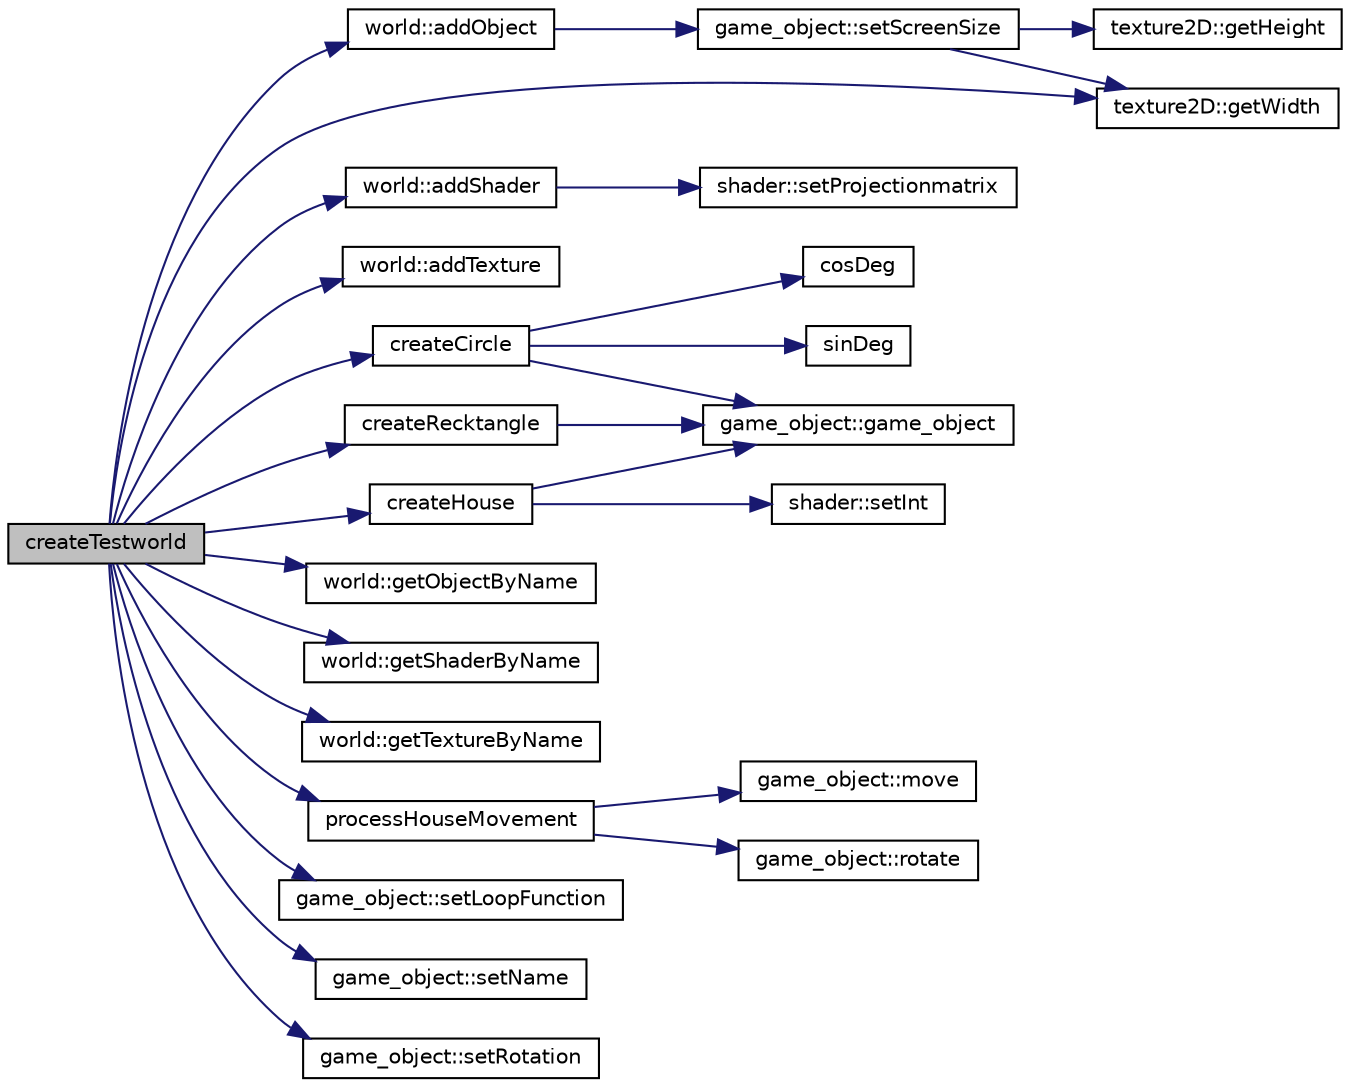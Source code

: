 digraph "createTestworld"
{
  edge [fontname="Helvetica",fontsize="10",labelfontname="Helvetica",labelfontsize="10"];
  node [fontname="Helvetica",fontsize="10",shape=record];
  rankdir="LR";
  Node0 [label="createTestworld",height=0.2,width=0.4,color="black", fillcolor="grey75", style="filled", fontcolor="black"];
  Node0 -> Node1 [color="midnightblue",fontsize="10",style="solid",fontname="Helvetica"];
  Node1 [label="world::addObject",height=0.2,width=0.4,color="black", fillcolor="white", style="filled",URL="$classworld.html#a2195eb8a4f160b3906c1bd7d8607547d",tooltip="The addObject function will add an object to the world. "];
  Node1 -> Node2 [color="midnightblue",fontsize="10",style="solid",fontname="Helvetica"];
  Node2 [label="game_object::setScreenSize",height=0.2,width=0.4,color="black", fillcolor="white", style="filled",URL="$classgame__object.html#a66cd18cc3e5ffb6c68af4437b6f9a89d",tooltip="Sets the screen size to let the object scale the texture correctly. "];
  Node2 -> Node3 [color="midnightblue",fontsize="10",style="solid",fontname="Helvetica"];
  Node3 [label="texture2D::getWidth",height=0.2,width=0.4,color="black", fillcolor="white", style="filled",URL="$classtexture2_d.html#acb3f2be669d39bdf5a679096c7ca6a78",tooltip="This function retruns the width of the texture. "];
  Node2 -> Node4 [color="midnightblue",fontsize="10",style="solid",fontname="Helvetica"];
  Node4 [label="texture2D::getHeight",height=0.2,width=0.4,color="black", fillcolor="white", style="filled",URL="$classtexture2_d.html#a0afabeffe5265277d117fa722d44d2cb",tooltip="This function retruns the height of the texture. "];
  Node0 -> Node5 [color="midnightblue",fontsize="10",style="solid",fontname="Helvetica"];
  Node5 [label="world::addShader",height=0.2,width=0.4,color="black", fillcolor="white", style="filled",URL="$classworld.html#a2f20d75856e6d0466c9cea429f67ddd0",tooltip="The addShader function will add a shader to the world. "];
  Node5 -> Node6 [color="midnightblue",fontsize="10",style="solid",fontname="Helvetica"];
  Node6 [label="shader::setProjectionmatrix",height=0.2,width=0.4,color="black", fillcolor="white", style="filled",URL="$classshader.html#a21dbee719d948037b97cf5f0a4f9964f",tooltip="This function sets the projection matrix of the shader to the given matrix. "];
  Node0 -> Node7 [color="midnightblue",fontsize="10",style="solid",fontname="Helvetica"];
  Node7 [label="world::addTexture",height=0.2,width=0.4,color="black", fillcolor="white", style="filled",URL="$classworld.html#a02f10be898f85aac50aca9a9901494a3",tooltip="The addTexture function will add a texture to the world. "];
  Node0 -> Node8 [color="midnightblue",fontsize="10",style="solid",fontname="Helvetica"];
  Node8 [label="createCircle",height=0.2,width=0.4,color="black", fillcolor="white", style="filled",URL="$game__object_8cpp.html#acffd79905408b72173decb4743360c09",tooltip="Create a Circle object. "];
  Node8 -> Node9 [color="midnightblue",fontsize="10",style="solid",fontname="Helvetica"];
  Node9 [label="cosDeg",height=0.2,width=0.4,color="black", fillcolor="white", style="filled",URL="$math_8cpp.html#ab835f10bb71611820a841ac59bb70cbc",tooltip="This function calculates a cosine with an angle in degrees. "];
  Node8 -> Node10 [color="midnightblue",fontsize="10",style="solid",fontname="Helvetica"];
  Node10 [label="sinDeg",height=0.2,width=0.4,color="black", fillcolor="white", style="filled",URL="$math_8cpp.html#ad13ed0f481aee3f3057a8b86fe05c8e6",tooltip="This function calculates a sine with an angle in degrees. "];
  Node8 -> Node11 [color="midnightblue",fontsize="10",style="solid",fontname="Helvetica"];
  Node11 [label="game_object::game_object",height=0.2,width=0.4,color="black", fillcolor="white", style="filled",URL="$classgame__object.html#a58895a96a0691163676878a26f8dfd8e",tooltip="Construct a new game object object. "];
  Node0 -> Node12 [color="midnightblue",fontsize="10",style="solid",fontname="Helvetica"];
  Node12 [label="createHouse",height=0.2,width=0.4,color="black", fillcolor="white", style="filled",URL="$game__object_8cpp.html#a7d5bbbe7951a1af8ad62b544337907ea",tooltip="Create a House object. "];
  Node12 -> Node13 [color="midnightblue",fontsize="10",style="solid",fontname="Helvetica"];
  Node13 [label="shader::setInt",height=0.2,width=0.4,color="black", fillcolor="white", style="filled",URL="$classshader.html#a96125bbfeca28ec5fe01217a8249044c",tooltip="The setInt functions set a uniform vector of the shader to given values. "];
  Node12 -> Node11 [color="midnightblue",fontsize="10",style="solid",fontname="Helvetica"];
  Node0 -> Node14 [color="midnightblue",fontsize="10",style="solid",fontname="Helvetica"];
  Node14 [label="createRecktangle",height=0.2,width=0.4,color="black", fillcolor="white", style="filled",URL="$game__object_8cpp.html#af2c710095598ad3fe70484f16f7d70bc",tooltip="Create a rectangular object. "];
  Node14 -> Node11 [color="midnightblue",fontsize="10",style="solid",fontname="Helvetica"];
  Node0 -> Node15 [color="midnightblue",fontsize="10",style="solid",fontname="Helvetica"];
  Node15 [label="world::getObjectByName",height=0.2,width=0.4,color="black", fillcolor="white", style="filled",URL="$classworld.html#a36b1dc63d7823419c9611712c36344cf",tooltip="This function returns a pointer to the first object with the given name. "];
  Node0 -> Node16 [color="midnightblue",fontsize="10",style="solid",fontname="Helvetica"];
  Node16 [label="world::getShaderByName",height=0.2,width=0.4,color="black", fillcolor="white", style="filled",URL="$classworld.html#a6828c3950208c8ae91dfbabb20ed792f",tooltip="This function returns a pointer to the first shader with the given name. "];
  Node0 -> Node17 [color="midnightblue",fontsize="10",style="solid",fontname="Helvetica"];
  Node17 [label="world::getTextureByName",height=0.2,width=0.4,color="black", fillcolor="white", style="filled",URL="$classworld.html#a069f21a4a68de2c8e9ce4758e984e2f7",tooltip="This function returns a pointer to the first texture with the given name. "];
  Node0 -> Node3 [color="midnightblue",fontsize="10",style="solid",fontname="Helvetica"];
  Node0 -> Node18 [color="midnightblue",fontsize="10",style="solid",fontname="Helvetica"];
  Node18 [label="processHouseMovement",height=0.2,width=0.4,color="black", fillcolor="white", style="filled",URL="$game_8cpp.html#a3042d3300c8ffe29e3c08604567ecf28"];
  Node18 -> Node19 [color="midnightblue",fontsize="10",style="solid",fontname="Helvetica"];
  Node19 [label="game_object::move",height=0.2,width=0.4,color="black", fillcolor="white", style="filled",URL="$classgame__object.html#ab7809a878f1503a315bcd4a82c907254",tooltip="moves the object by the specified amount "];
  Node18 -> Node20 [color="midnightblue",fontsize="10",style="solid",fontname="Helvetica"];
  Node20 [label="game_object::rotate",height=0.2,width=0.4,color="black", fillcolor="white", style="filled",URL="$classgame__object.html#a0cc8d2eb8e77399cfb33ac1f3c4d65c8",tooltip="Rotates the object by the specified amount in degrees counterclockwise. "];
  Node0 -> Node21 [color="midnightblue",fontsize="10",style="solid",fontname="Helvetica"];
  Node21 [label="game_object::setLoopFunction",height=0.2,width=0.4,color="black", fillcolor="white", style="filled",URL="$classgame__object.html#a9c3d5c1f36131a62f1f47f758e366d58",tooltip="This function sets the loop function to the given function. "];
  Node0 -> Node22 [color="midnightblue",fontsize="10",style="solid",fontname="Helvetica"];
  Node22 [label="game_object::setName",height=0.2,width=0.4,color="black", fillcolor="white", style="filled",URL="$classgame__object.html#aac12a73f0b9fd6d8fca8a10912e5a7d0",tooltip="This function sets the name of the game_object to the given string. "];
  Node0 -> Node23 [color="midnightblue",fontsize="10",style="solid",fontname="Helvetica"];
  Node23 [label="game_object::setRotation",height=0.2,width=0.4,color="black", fillcolor="white", style="filled",URL="$classgame__object.html#a31176a3880e578c938dca11a512f725f",tooltip="sets the objects rotation by the specified amount in degrees counterclockwise "];
}
